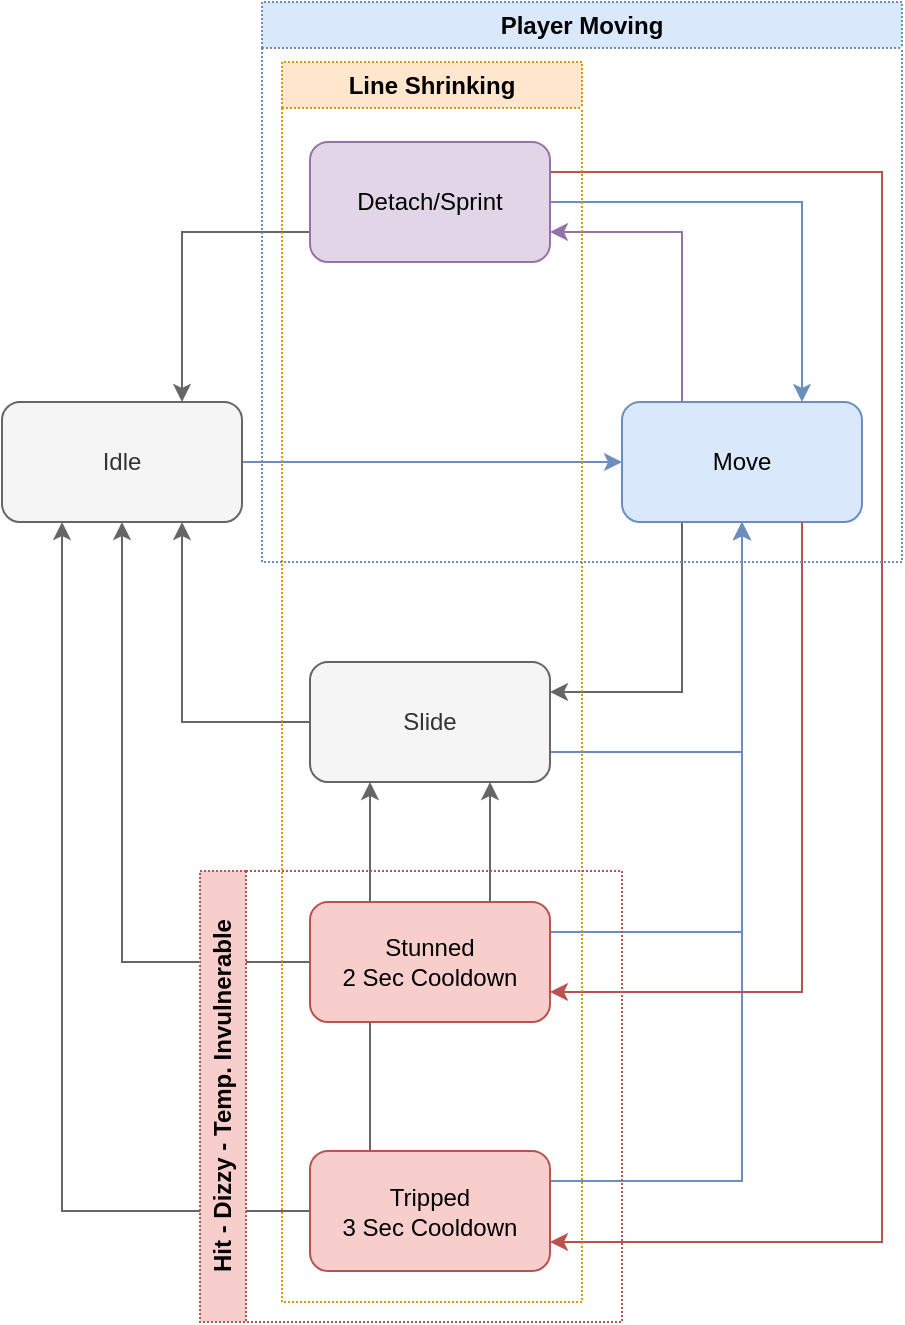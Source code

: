 <mxfile version="24.7.1" type="device">
  <diagram id="C5RBs43oDa-KdzZeNtuy" name="Page-1">
    <mxGraphModel dx="1195" dy="657" grid="1" gridSize="10" guides="1" tooltips="1" connect="1" arrows="1" fold="1" page="1" pageScale="1" pageWidth="827" pageHeight="1169" math="0" shadow="0">
      <root>
        <mxCell id="WIyWlLk6GJQsqaUBKTNV-0" />
        <mxCell id="WIyWlLk6GJQsqaUBKTNV-1" parent="WIyWlLk6GJQsqaUBKTNV-0" />
        <mxCell id="dHU1uX5CywDw_5BKGUCP-8" style="edgeStyle=orthogonalEdgeStyle;rounded=0;orthogonalLoop=1;jettySize=auto;html=1;fillColor=#dae8fc;strokeColor=#6c8ebf;" edge="1" parent="WIyWlLk6GJQsqaUBKTNV-1" source="dHU1uX5CywDw_5BKGUCP-2" target="dHU1uX5CywDw_5BKGUCP-3">
          <mxGeometry relative="1" as="geometry" />
        </mxCell>
        <mxCell id="dHU1uX5CywDw_5BKGUCP-2" value="Idle" style="rounded=1;whiteSpace=wrap;html=1;fillColor=#f5f5f5;fontColor=#333333;strokeColor=#666666;" vertex="1" parent="WIyWlLk6GJQsqaUBKTNV-1">
          <mxGeometry x="189" y="410" width="120" height="60" as="geometry" />
        </mxCell>
        <mxCell id="dHU1uX5CywDw_5BKGUCP-9" style="edgeStyle=orthogonalEdgeStyle;rounded=0;orthogonalLoop=1;jettySize=auto;html=1;exitX=0.25;exitY=1;exitDx=0;exitDy=0;entryX=1;entryY=0.25;entryDx=0;entryDy=0;fillColor=#f5f5f5;strokeColor=#666666;" edge="1" parent="WIyWlLk6GJQsqaUBKTNV-1" source="dHU1uX5CywDw_5BKGUCP-3" target="dHU1uX5CywDw_5BKGUCP-4">
          <mxGeometry relative="1" as="geometry" />
        </mxCell>
        <mxCell id="dHU1uX5CywDw_5BKGUCP-16" style="edgeStyle=orthogonalEdgeStyle;rounded=0;orthogonalLoop=1;jettySize=auto;html=1;exitX=0.25;exitY=0;exitDx=0;exitDy=0;entryX=1;entryY=0.75;entryDx=0;entryDy=0;fillColor=#e1d5e7;strokeColor=#9673a6;" edge="1" parent="WIyWlLk6GJQsqaUBKTNV-1" source="dHU1uX5CywDw_5BKGUCP-3" target="dHU1uX5CywDw_5BKGUCP-5">
          <mxGeometry relative="1" as="geometry" />
        </mxCell>
        <mxCell id="dHU1uX5CywDw_5BKGUCP-3" value="Move" style="rounded=1;whiteSpace=wrap;html=1;fillColor=#dae8fc;strokeColor=#6c8ebf;" vertex="1" parent="WIyWlLk6GJQsqaUBKTNV-1">
          <mxGeometry x="499" y="410" width="120" height="60" as="geometry" />
        </mxCell>
        <mxCell id="dHU1uX5CywDw_5BKGUCP-11" style="edgeStyle=orthogonalEdgeStyle;rounded=0;orthogonalLoop=1;jettySize=auto;html=1;entryX=0.75;entryY=1;entryDx=0;entryDy=0;fillColor=#f5f5f5;strokeColor=#666666;" edge="1" parent="WIyWlLk6GJQsqaUBKTNV-1" source="dHU1uX5CywDw_5BKGUCP-4" target="dHU1uX5CywDw_5BKGUCP-2">
          <mxGeometry relative="1" as="geometry" />
        </mxCell>
        <mxCell id="dHU1uX5CywDw_5BKGUCP-21" style="edgeStyle=orthogonalEdgeStyle;rounded=0;orthogonalLoop=1;jettySize=auto;html=1;exitX=1;exitY=0.75;exitDx=0;exitDy=0;entryX=0.5;entryY=1;entryDx=0;entryDy=0;fillColor=#dae8fc;strokeColor=#6c8ebf;" edge="1" parent="WIyWlLk6GJQsqaUBKTNV-1" source="dHU1uX5CywDw_5BKGUCP-4" target="dHU1uX5CywDw_5BKGUCP-3">
          <mxGeometry relative="1" as="geometry" />
        </mxCell>
        <mxCell id="dHU1uX5CywDw_5BKGUCP-4" value="Slide" style="rounded=1;whiteSpace=wrap;html=1;fillColor=#f5f5f5;strokeColor=#666666;fontColor=#333333;" vertex="1" parent="WIyWlLk6GJQsqaUBKTNV-1">
          <mxGeometry x="343" y="540" width="120" height="60" as="geometry" />
        </mxCell>
        <mxCell id="dHU1uX5CywDw_5BKGUCP-14" style="edgeStyle=orthogonalEdgeStyle;rounded=0;orthogonalLoop=1;jettySize=auto;html=1;exitX=0;exitY=0.75;exitDx=0;exitDy=0;entryX=0.75;entryY=0;entryDx=0;entryDy=0;fillColor=#f5f5f5;strokeColor=#666666;" edge="1" parent="WIyWlLk6GJQsqaUBKTNV-1" source="dHU1uX5CywDw_5BKGUCP-5" target="dHU1uX5CywDw_5BKGUCP-2">
          <mxGeometry relative="1" as="geometry" />
        </mxCell>
        <mxCell id="dHU1uX5CywDw_5BKGUCP-17" style="edgeStyle=orthogonalEdgeStyle;rounded=0;orthogonalLoop=1;jettySize=auto;html=1;exitX=1;exitY=0.5;exitDx=0;exitDy=0;entryX=0.75;entryY=0;entryDx=0;entryDy=0;fillColor=#dae8fc;strokeColor=#6c8ebf;" edge="1" parent="WIyWlLk6GJQsqaUBKTNV-1" source="dHU1uX5CywDw_5BKGUCP-5" target="dHU1uX5CywDw_5BKGUCP-3">
          <mxGeometry relative="1" as="geometry" />
        </mxCell>
        <mxCell id="dHU1uX5CywDw_5BKGUCP-18" style="edgeStyle=orthogonalEdgeStyle;rounded=0;orthogonalLoop=1;jettySize=auto;html=1;exitX=1;exitY=0.25;exitDx=0;exitDy=0;entryX=1;entryY=0.75;entryDx=0;entryDy=0;fillColor=#f8cecc;strokeColor=#b85450;" edge="1" parent="WIyWlLk6GJQsqaUBKTNV-1" source="dHU1uX5CywDw_5BKGUCP-5" target="dHU1uX5CywDw_5BKGUCP-6">
          <mxGeometry relative="1" as="geometry">
            <Array as="points">
              <mxPoint x="629" y="295" />
              <mxPoint x="629" y="830" />
              <mxPoint x="463" y="830" />
            </Array>
          </mxGeometry>
        </mxCell>
        <mxCell id="dHU1uX5CywDw_5BKGUCP-5" value="Detach/Sprint" style="rounded=1;whiteSpace=wrap;html=1;fillColor=#e1d5e7;strokeColor=#9673a6;" vertex="1" parent="WIyWlLk6GJQsqaUBKTNV-1">
          <mxGeometry x="343" y="280" width="120" height="60" as="geometry" />
        </mxCell>
        <mxCell id="dHU1uX5CywDw_5BKGUCP-20" style="edgeStyle=orthogonalEdgeStyle;rounded=0;orthogonalLoop=1;jettySize=auto;html=1;exitX=0;exitY=0.5;exitDx=0;exitDy=0;entryX=0.25;entryY=1;entryDx=0;entryDy=0;fillColor=#f5f5f5;strokeColor=#666666;" edge="1" parent="WIyWlLk6GJQsqaUBKTNV-1" source="dHU1uX5CywDw_5BKGUCP-6" target="dHU1uX5CywDw_5BKGUCP-2">
          <mxGeometry relative="1" as="geometry" />
        </mxCell>
        <mxCell id="dHU1uX5CywDw_5BKGUCP-32" style="edgeStyle=orthogonalEdgeStyle;rounded=0;orthogonalLoop=1;jettySize=auto;html=1;exitX=0.25;exitY=0;exitDx=0;exitDy=0;entryX=0.25;entryY=1;entryDx=0;entryDy=0;fillColor=#f5f5f5;strokeColor=#666666;" edge="1" parent="WIyWlLk6GJQsqaUBKTNV-1" source="dHU1uX5CywDw_5BKGUCP-6" target="dHU1uX5CywDw_5BKGUCP-4">
          <mxGeometry relative="1" as="geometry" />
        </mxCell>
        <mxCell id="dHU1uX5CywDw_5BKGUCP-34" style="edgeStyle=orthogonalEdgeStyle;rounded=0;orthogonalLoop=1;jettySize=auto;html=1;exitX=1;exitY=0.25;exitDx=0;exitDy=0;entryX=0.5;entryY=1;entryDx=0;entryDy=0;fillColor=#dae8fc;strokeColor=#6c8ebf;" edge="1" parent="WIyWlLk6GJQsqaUBKTNV-1" source="dHU1uX5CywDw_5BKGUCP-6" target="dHU1uX5CywDw_5BKGUCP-3">
          <mxGeometry relative="1" as="geometry" />
        </mxCell>
        <mxCell id="dHU1uX5CywDw_5BKGUCP-6" value="Tripped&lt;div&gt;3 Sec Cooldown&lt;/div&gt;" style="rounded=1;whiteSpace=wrap;html=1;fillColor=#f8cecc;strokeColor=#b85450;" vertex="1" parent="WIyWlLk6GJQsqaUBKTNV-1">
          <mxGeometry x="343" y="784.5" width="120" height="60" as="geometry" />
        </mxCell>
        <mxCell id="dHU1uX5CywDw_5BKGUCP-19" style="edgeStyle=orthogonalEdgeStyle;rounded=0;orthogonalLoop=1;jettySize=auto;html=1;exitX=0;exitY=0.5;exitDx=0;exitDy=0;fillColor=#f5f5f5;strokeColor=#666666;" edge="1" parent="WIyWlLk6GJQsqaUBKTNV-1" source="dHU1uX5CywDw_5BKGUCP-7" target="dHU1uX5CywDw_5BKGUCP-2">
          <mxGeometry relative="1" as="geometry" />
        </mxCell>
        <mxCell id="dHU1uX5CywDw_5BKGUCP-31" style="edgeStyle=orthogonalEdgeStyle;rounded=0;orthogonalLoop=1;jettySize=auto;html=1;exitX=0.75;exitY=0;exitDx=0;exitDy=0;entryX=0.75;entryY=1;entryDx=0;entryDy=0;fillColor=#f5f5f5;strokeColor=#666666;" edge="1" parent="WIyWlLk6GJQsqaUBKTNV-1" source="dHU1uX5CywDw_5BKGUCP-7" target="dHU1uX5CywDw_5BKGUCP-4">
          <mxGeometry relative="1" as="geometry" />
        </mxCell>
        <mxCell id="dHU1uX5CywDw_5BKGUCP-35" style="edgeStyle=orthogonalEdgeStyle;rounded=0;orthogonalLoop=1;jettySize=auto;html=1;exitX=1;exitY=0.25;exitDx=0;exitDy=0;entryX=0.5;entryY=1;entryDx=0;entryDy=0;fillColor=#dae8fc;strokeColor=#6c8ebf;" edge="1" parent="WIyWlLk6GJQsqaUBKTNV-1" source="dHU1uX5CywDw_5BKGUCP-7" target="dHU1uX5CywDw_5BKGUCP-3">
          <mxGeometry relative="1" as="geometry" />
        </mxCell>
        <mxCell id="dHU1uX5CywDw_5BKGUCP-7" value="Stunned&lt;div&gt;2 Sec Cooldown&lt;/div&gt;" style="rounded=1;whiteSpace=wrap;html=1;fillColor=#f8cecc;strokeColor=#b85450;" vertex="1" parent="WIyWlLk6GJQsqaUBKTNV-1">
          <mxGeometry x="343" y="660" width="120" height="60" as="geometry" />
        </mxCell>
        <mxCell id="dHU1uX5CywDw_5BKGUCP-15" style="edgeStyle=orthogonalEdgeStyle;rounded=0;orthogonalLoop=1;jettySize=auto;html=1;entryX=1;entryY=0.75;entryDx=0;entryDy=0;exitX=0.75;exitY=1;exitDx=0;exitDy=0;fillColor=#f8cecc;strokeColor=#b85450;" edge="1" parent="WIyWlLk6GJQsqaUBKTNV-1" source="dHU1uX5CywDw_5BKGUCP-3" target="dHU1uX5CywDw_5BKGUCP-7">
          <mxGeometry relative="1" as="geometry" />
        </mxCell>
        <mxCell id="dHU1uX5CywDw_5BKGUCP-23" value="Line Shrinking" style="swimlane;whiteSpace=wrap;html=1;fillColor=#ffe6cc;strokeColor=#d79b00;dashed=1;dashPattern=1 1;" vertex="1" parent="WIyWlLk6GJQsqaUBKTNV-1">
          <mxGeometry x="329" y="240" width="150" height="620" as="geometry">
            <mxRectangle x="260" y="290" width="140" height="30" as="alternateBounds" />
          </mxGeometry>
        </mxCell>
        <mxCell id="dHU1uX5CywDw_5BKGUCP-26" value="Hit - Dizzy - Temp. Invulnerable" style="swimlane;horizontal=0;whiteSpace=wrap;html=1;fillColor=#f8cecc;strokeColor=#b85450;dashed=1;dashPattern=1 1;" vertex="1" parent="WIyWlLk6GJQsqaUBKTNV-1">
          <mxGeometry x="288" y="644.5" width="211" height="225.5" as="geometry" />
        </mxCell>
        <mxCell id="dHU1uX5CywDw_5BKGUCP-30" value="Player Moving" style="swimlane;whiteSpace=wrap;html=1;fillColor=#dae8fc;strokeColor=#6c8ebf;dashed=1;dashPattern=1 1;" vertex="1" parent="WIyWlLk6GJQsqaUBKTNV-1">
          <mxGeometry x="319" y="210" width="320" height="280" as="geometry" />
        </mxCell>
      </root>
    </mxGraphModel>
  </diagram>
</mxfile>
